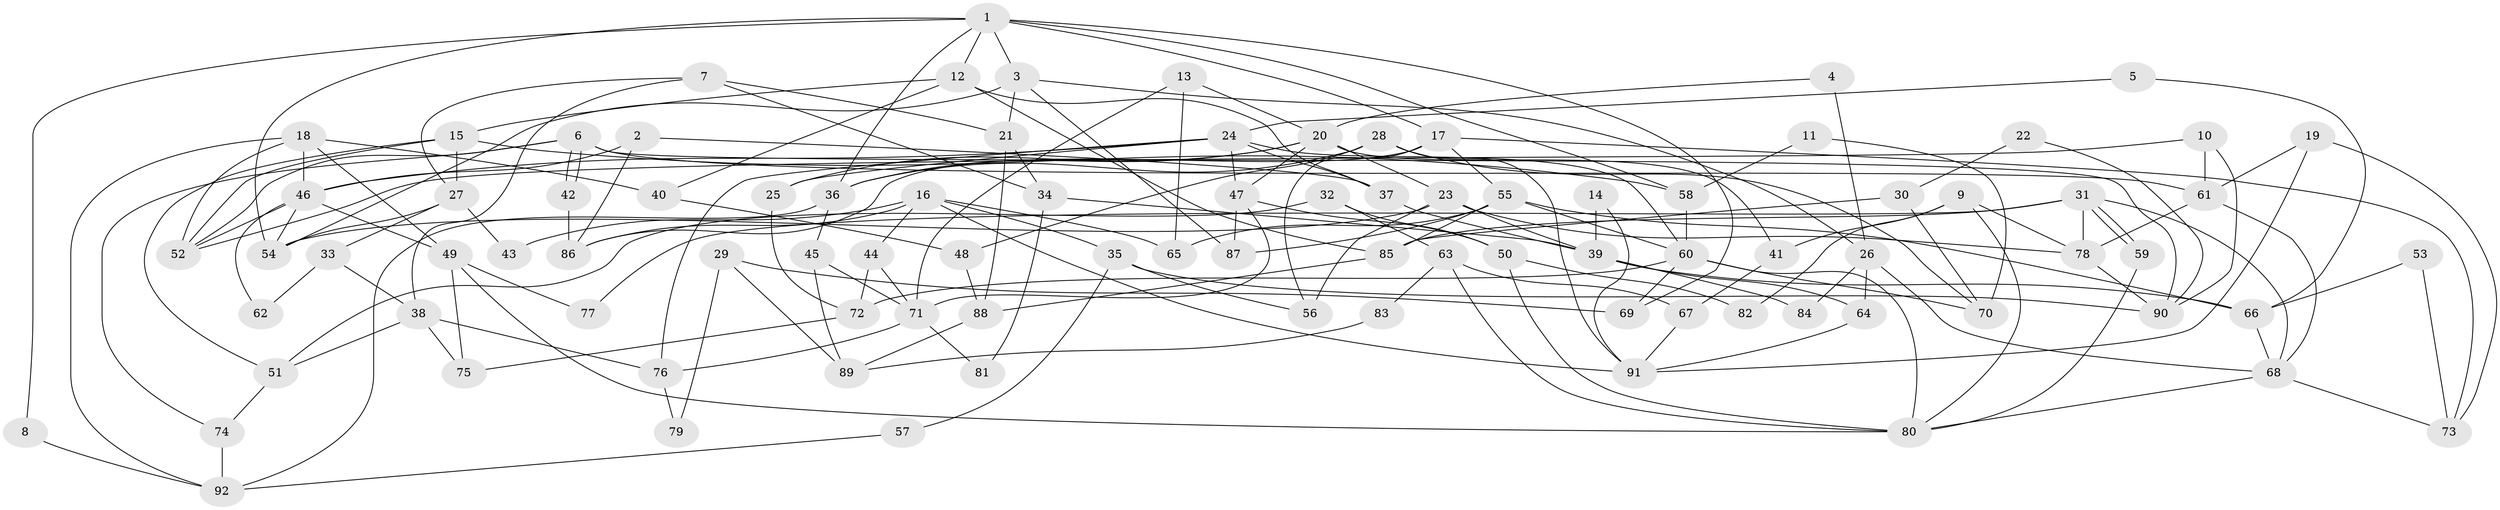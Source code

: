// coarse degree distribution, {11: 0.1111111111111111, 2: 0.14814814814814814, 16: 0.037037037037037035, 7: 0.1111111111111111, 4: 0.037037037037037035, 3: 0.18518518518518517, 12: 0.037037037037037035, 8: 0.14814814814814814, 6: 0.037037037037037035, 9: 0.037037037037037035, 5: 0.07407407407407407, 10: 0.037037037037037035}
// Generated by graph-tools (version 1.1) at 2025/18/03/04/25 18:18:42]
// undirected, 92 vertices, 184 edges
graph export_dot {
graph [start="1"]
  node [color=gray90,style=filled];
  1;
  2;
  3;
  4;
  5;
  6;
  7;
  8;
  9;
  10;
  11;
  12;
  13;
  14;
  15;
  16;
  17;
  18;
  19;
  20;
  21;
  22;
  23;
  24;
  25;
  26;
  27;
  28;
  29;
  30;
  31;
  32;
  33;
  34;
  35;
  36;
  37;
  38;
  39;
  40;
  41;
  42;
  43;
  44;
  45;
  46;
  47;
  48;
  49;
  50;
  51;
  52;
  53;
  54;
  55;
  56;
  57;
  58;
  59;
  60;
  61;
  62;
  63;
  64;
  65;
  66;
  67;
  68;
  69;
  70;
  71;
  72;
  73;
  74;
  75;
  76;
  77;
  78;
  79;
  80;
  81;
  82;
  83;
  84;
  85;
  86;
  87;
  88;
  89;
  90;
  91;
  92;
  1 -- 54;
  1 -- 58;
  1 -- 3;
  1 -- 8;
  1 -- 12;
  1 -- 17;
  1 -- 36;
  1 -- 69;
  2 -- 46;
  2 -- 86;
  2 -- 37;
  3 -- 54;
  3 -- 21;
  3 -- 26;
  3 -- 87;
  4 -- 26;
  4 -- 20;
  5 -- 24;
  5 -- 66;
  6 -- 42;
  6 -- 42;
  6 -- 61;
  6 -- 52;
  6 -- 74;
  6 -- 90;
  7 -- 34;
  7 -- 27;
  7 -- 21;
  7 -- 38;
  8 -- 92;
  9 -- 78;
  9 -- 80;
  9 -- 41;
  9 -- 82;
  10 -- 52;
  10 -- 90;
  10 -- 61;
  11 -- 58;
  11 -- 70;
  12 -- 15;
  12 -- 37;
  12 -- 40;
  12 -- 85;
  13 -- 71;
  13 -- 20;
  13 -- 65;
  14 -- 39;
  14 -- 91;
  15 -- 51;
  15 -- 52;
  15 -- 27;
  15 -- 58;
  16 -- 65;
  16 -- 91;
  16 -- 35;
  16 -- 43;
  16 -- 44;
  16 -- 86;
  17 -- 55;
  17 -- 56;
  17 -- 73;
  17 -- 86;
  18 -- 46;
  18 -- 40;
  18 -- 49;
  18 -- 52;
  18 -- 92;
  19 -- 73;
  19 -- 61;
  19 -- 91;
  20 -- 25;
  20 -- 47;
  20 -- 23;
  20 -- 36;
  20 -- 41;
  21 -- 34;
  21 -- 88;
  22 -- 30;
  22 -- 90;
  23 -- 56;
  23 -- 39;
  23 -- 54;
  23 -- 78;
  24 -- 46;
  24 -- 37;
  24 -- 25;
  24 -- 47;
  24 -- 60;
  24 -- 76;
  25 -- 72;
  26 -- 68;
  26 -- 64;
  26 -- 84;
  27 -- 54;
  27 -- 33;
  27 -- 43;
  28 -- 36;
  28 -- 91;
  28 -- 48;
  28 -- 70;
  29 -- 89;
  29 -- 69;
  29 -- 79;
  30 -- 85;
  30 -- 70;
  31 -- 85;
  31 -- 59;
  31 -- 59;
  31 -- 68;
  31 -- 77;
  31 -- 78;
  32 -- 51;
  32 -- 63;
  32 -- 50;
  33 -- 38;
  33 -- 62;
  34 -- 39;
  34 -- 81;
  35 -- 90;
  35 -- 56;
  35 -- 57;
  36 -- 45;
  36 -- 92;
  37 -- 39;
  38 -- 75;
  38 -- 51;
  38 -- 76;
  39 -- 64;
  39 -- 66;
  39 -- 84;
  40 -- 48;
  41 -- 67;
  42 -- 86;
  44 -- 71;
  44 -- 72;
  45 -- 71;
  45 -- 89;
  46 -- 52;
  46 -- 49;
  46 -- 54;
  46 -- 62;
  47 -- 87;
  47 -- 50;
  47 -- 71;
  48 -- 88;
  49 -- 80;
  49 -- 75;
  49 -- 77;
  50 -- 80;
  50 -- 82;
  51 -- 74;
  53 -- 73;
  53 -- 66;
  55 -- 60;
  55 -- 66;
  55 -- 65;
  55 -- 85;
  55 -- 87;
  57 -- 92;
  58 -- 60;
  59 -- 80;
  60 -- 80;
  60 -- 69;
  60 -- 70;
  60 -- 72;
  61 -- 78;
  61 -- 68;
  63 -- 67;
  63 -- 80;
  63 -- 83;
  64 -- 91;
  66 -- 68;
  67 -- 91;
  68 -- 73;
  68 -- 80;
  71 -- 76;
  71 -- 81;
  72 -- 75;
  74 -- 92;
  76 -- 79;
  78 -- 90;
  83 -- 89;
  85 -- 88;
  88 -- 89;
}
